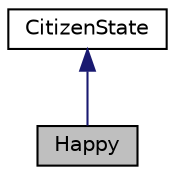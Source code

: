 digraph "Happy"
{
 // LATEX_PDF_SIZE
  edge [fontname="Helvetica",fontsize="10",labelfontname="Helvetica",labelfontsize="10"];
  node [fontname="Helvetica",fontsize="10",shape=record];
  Node1 [label="Happy",height=0.2,width=0.4,color="black", fillcolor="grey75", style="filled", fontcolor="black",tooltip="Represents the happy state of a Citizen."];
  Node2 -> Node1 [dir="back",color="midnightblue",fontsize="10",style="solid"];
  Node2 [label="CitizenState",height=0.2,width=0.4,color="black", fillcolor="white", style="filled",URL="$classCitizenState.html",tooltip="Abstract base class representing the state of a citizen."];
}
